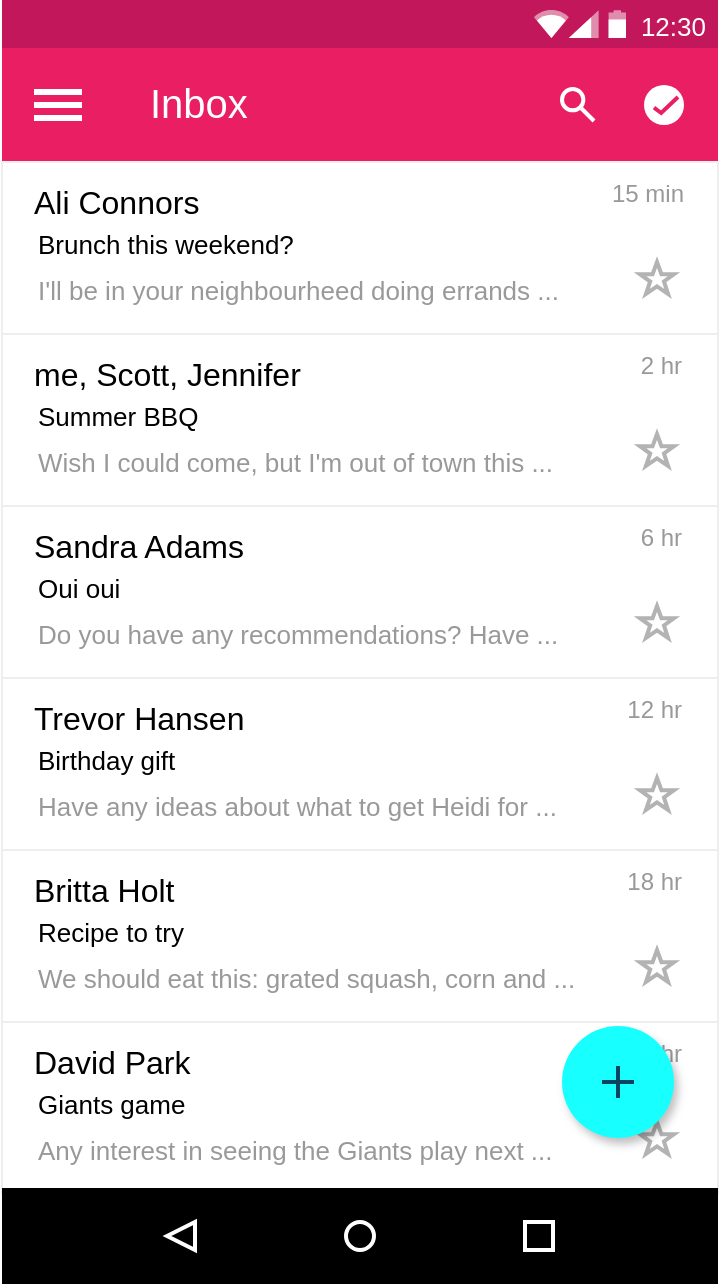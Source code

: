 <mxfile version="24.0.4" type="device">
  <diagram name="Sivu-1" id="Txyi9VL9VdtQyzSFgE_K">
    <mxGraphModel dx="1434" dy="854" grid="1" gridSize="10" guides="1" tooltips="1" connect="1" arrows="1" fold="1" page="1" pageScale="1" pageWidth="827" pageHeight="1169" math="0" shadow="0">
      <root>
        <mxCell id="0" />
        <mxCell id="1" parent="0" />
        <mxCell id="EKd9hur72PVPmYk2MiLA-2" value="" style="dashed=0;shape=rect;fillColor=#ffffff;strokeColor=none;" vertex="1" parent="1">
          <mxGeometry x="230" y="120" width="358" height="642" as="geometry" />
        </mxCell>
        <mxCell id="EKd9hur72PVPmYk2MiLA-3" value="12:30" style="dashed=0;shape=rect;fontSize=13;align=right;fillColor=#C2185B;strokeColor=none;fontColor=#FFFFFF;spacingRight=4;spacingTop=1;fontStyle=0;resizeWidth=1;whiteSpace=wrap;html=1;" vertex="1" parent="EKd9hur72PVPmYk2MiLA-2">
          <mxGeometry width="358" height="24" relative="1" as="geometry" />
        </mxCell>
        <mxCell id="EKd9hur72PVPmYk2MiLA-4" value="" style="dashed=0;shape=mxgraph.gmdl.top_bar;strokeColor=none;" vertex="1" parent="EKd9hur72PVPmYk2MiLA-3">
          <mxGeometry x="1" y="0.5" width="46" height="14" relative="1" as="geometry">
            <mxPoint x="-92" y="-7" as="offset" />
          </mxGeometry>
        </mxCell>
        <mxCell id="EKd9hur72PVPmYk2MiLA-5" value="Inbox" style="dashed=0;shape=rect;strokeColor=none;fillColor=#E91E63;resizeWidth=1;fontSize=20;fontColor=#FFFFFF;verticalAlign=middle;align=left;spacingLeft=72;spacingTop=-4;whiteSpace=wrap;html=1;" vertex="1" parent="EKd9hur72PVPmYk2MiLA-2">
          <mxGeometry width="358" height="57" relative="1" as="geometry">
            <mxPoint y="24" as="offset" />
          </mxGeometry>
        </mxCell>
        <mxCell id="EKd9hur72PVPmYk2MiLA-6" value="" style="dashed=0;shape=mxgraph.gmdl.preferences;strokeColor=#ffffff;strokeWidth=2;" vertex="1" parent="EKd9hur72PVPmYk2MiLA-5">
          <mxGeometry y="0.5" width="24" height="16" relative="1" as="geometry">
            <mxPoint x="16" y="-8" as="offset" />
          </mxGeometry>
        </mxCell>
        <mxCell id="EKd9hur72PVPmYk2MiLA-7" value="" style="dashed=0;shape=mxgraph.gmdl.search;strokeColor=#ffffff;fillColor=none;strokeWidth=2;" vertex="1" parent="EKd9hur72PVPmYk2MiLA-5">
          <mxGeometry x="1" y="0.5" width="16" height="16" relative="1" as="geometry">
            <mxPoint x="-78" y="-8" as="offset" />
          </mxGeometry>
        </mxCell>
        <mxCell id="EKd9hur72PVPmYk2MiLA-8" value="" style="ellipse;strokeColor=none;fillColor=#ffffff;" vertex="1" parent="EKd9hur72PVPmYk2MiLA-5">
          <mxGeometry x="1" y="0.5" width="20" height="20" relative="1" as="geometry">
            <mxPoint x="-37" y="-10" as="offset" />
          </mxGeometry>
        </mxCell>
        <mxCell id="EKd9hur72PVPmYk2MiLA-9" value="" style="dashed=0;shape=mxgraph.gmdl.check;strokeColor=#E91E63;fillColor=none;strokeWidth=2;" vertex="1" parent="EKd9hur72PVPmYk2MiLA-8">
          <mxGeometry x="5" y="6" width="12" height="8" as="geometry" />
        </mxCell>
        <mxCell id="EKd9hur72PVPmYk2MiLA-10" value="Ali Connors" style="shape=rect;fontSize=16;strokeColor=#eeeeee;fillColor=#ffffff;align=left;verticalAlign=top;spacing=16;spacingTop=-10;resizeWidth=1;whiteSpace=wrap;labelBorderColor=none;html=1;" vertex="1" parent="EKd9hur72PVPmYk2MiLA-2">
          <mxGeometry width="358" height="86" relative="1" as="geometry">
            <mxPoint y="81" as="offset" />
          </mxGeometry>
        </mxCell>
        <mxCell id="EKd9hur72PVPmYk2MiLA-11" value="Brunch this weekend?" style="text;fontSize=13;verticalAlign=middle;spacingLeft=16;resizeWidth=1;whiteSpace=wrap;html=1;" vertex="1" parent="EKd9hur72PVPmYk2MiLA-10">
          <mxGeometry width="300" height="20" relative="1" as="geometry">
            <mxPoint y="31" as="offset" />
          </mxGeometry>
        </mxCell>
        <mxCell id="EKd9hur72PVPmYk2MiLA-12" value="I&amp;#39;ll be in your neighbourheed doing errands ..." style="text;fontSize=13;verticalAlign=top;spacingLeft=16;fontColor=#999999;resizeWidth=1;whiteSpace=wrap;html=1;" vertex="1" parent="EKd9hur72PVPmYk2MiLA-10">
          <mxGeometry width="300" height="20" relative="1" as="geometry">
            <mxPoint y="50" as="offset" />
          </mxGeometry>
        </mxCell>
        <mxCell id="EKd9hur72PVPmYk2MiLA-13" value="15 min" style="text;fontSize=12;verticalAlign=top;spacingLeft=16;align=right;spacingTop=2;spacingRight=16;fontColor=#999999;html=1;" vertex="1" parent="EKd9hur72PVPmYk2MiLA-10">
          <mxGeometry x="1" width="80" height="20" relative="1" as="geometry">
            <mxPoint x="-80" as="offset" />
          </mxGeometry>
        </mxCell>
        <mxCell id="EKd9hur72PVPmYk2MiLA-14" value="" style="dashed=0;shape=mxgraph.gmdl.star;strokeColor=#B3B3B3;fillColor=#ffffff;strokeWidth=2;" vertex="1" parent="EKd9hur72PVPmYk2MiLA-10">
          <mxGeometry x="1" width="17" height="16" relative="1" as="geometry">
            <mxPoint x="-39" y="50" as="offset" />
          </mxGeometry>
        </mxCell>
        <mxCell id="EKd9hur72PVPmYk2MiLA-15" value="me, Scott, Jennifer" style="shape=rect;fontSize=16;strokeColor=#eeeeee;fillColor=#ffffff;align=left;verticalAlign=top;spacing=16;spacingTop=-10;resizeWidth=1;whiteSpace=wrap;html=1;" vertex="1" parent="EKd9hur72PVPmYk2MiLA-2">
          <mxGeometry width="358" height="86" relative="1" as="geometry">
            <mxPoint y="167" as="offset" />
          </mxGeometry>
        </mxCell>
        <mxCell id="EKd9hur72PVPmYk2MiLA-16" value="Summer BBQ" style="text;fontSize=13;verticalAlign=middle;spacingLeft=16;resizeWidth=1;whiteSpace=wrap;html=1;" vertex="1" parent="EKd9hur72PVPmYk2MiLA-15">
          <mxGeometry width="300" height="20" relative="1" as="geometry">
            <mxPoint y="31" as="offset" />
          </mxGeometry>
        </mxCell>
        <mxCell id="EKd9hur72PVPmYk2MiLA-17" value="Wish I could come, but I&amp;#39;m out of town this ..." style="text;fontSize=13;verticalAlign=top;spacingLeft=16;fontColor=#999999;resizeWidth=1;whiteSpace=wrap;html=1;" vertex="1" parent="EKd9hur72PVPmYk2MiLA-15">
          <mxGeometry width="300" height="20" relative="1" as="geometry">
            <mxPoint y="50" as="offset" />
          </mxGeometry>
        </mxCell>
        <mxCell id="EKd9hur72PVPmYk2MiLA-18" value="2 hr" style="text;fontSize=12;verticalAlign=top;spacingLeft=16;align=right;spacingTop=2;spacingRight=16;fontColor=#999999;whiteSpace=wrap;html=1;" vertex="1" parent="EKd9hur72PVPmYk2MiLA-15">
          <mxGeometry x="1" width="80" height="20" relative="1" as="geometry">
            <mxPoint x="-80" as="offset" />
          </mxGeometry>
        </mxCell>
        <mxCell id="EKd9hur72PVPmYk2MiLA-19" value="" style="dashed=0;shape=mxgraph.gmdl.star;strokeColor=#B3B3B3;fillColor=#ffffff;strokeWidth=2;" vertex="1" parent="EKd9hur72PVPmYk2MiLA-15">
          <mxGeometry x="1" width="17" height="16" relative="1" as="geometry">
            <mxPoint x="-39" y="50" as="offset" />
          </mxGeometry>
        </mxCell>
        <mxCell id="EKd9hur72PVPmYk2MiLA-20" value="Sandra Adams" style="shape=rect;fontSize=16;strokeColor=#eeeeee;fillColor=#ffffff;align=left;verticalAlign=top;spacing=16;spacingTop=-10;resizeWidth=1;whiteSpace=wrap;html=1;" vertex="1" parent="EKd9hur72PVPmYk2MiLA-2">
          <mxGeometry width="358" height="86" relative="1" as="geometry">
            <mxPoint y="253" as="offset" />
          </mxGeometry>
        </mxCell>
        <mxCell id="EKd9hur72PVPmYk2MiLA-21" value="Oui oui" style="text;fontSize=13;verticalAlign=middle;spacingLeft=16;resizeWidth=1;whiteSpace=wrap;html=1;" vertex="1" parent="EKd9hur72PVPmYk2MiLA-20">
          <mxGeometry width="300" height="20" relative="1" as="geometry">
            <mxPoint y="31" as="offset" />
          </mxGeometry>
        </mxCell>
        <mxCell id="EKd9hur72PVPmYk2MiLA-22" value="Do you have any recommendations? Have ..." style="text;fontSize=13;verticalAlign=top;spacingLeft=16;fontColor=#999999;resizeWidth=1;whiteSpace=wrap;html=1;" vertex="1" parent="EKd9hur72PVPmYk2MiLA-20">
          <mxGeometry width="300" height="20" relative="1" as="geometry">
            <mxPoint y="50" as="offset" />
          </mxGeometry>
        </mxCell>
        <mxCell id="EKd9hur72PVPmYk2MiLA-23" value="6 hr" style="text;fontSize=12;verticalAlign=top;spacingLeft=16;align=right;spacingTop=2;spacingRight=16;fontColor=#999999;whiteSpace=wrap;html=1;" vertex="1" parent="EKd9hur72PVPmYk2MiLA-20">
          <mxGeometry x="1" width="80" height="20" relative="1" as="geometry">
            <mxPoint x="-80" as="offset" />
          </mxGeometry>
        </mxCell>
        <mxCell id="EKd9hur72PVPmYk2MiLA-24" value="" style="dashed=0;shape=mxgraph.gmdl.star;strokeColor=#B3B3B3;fillColor=#ffffff;strokeWidth=2;" vertex="1" parent="EKd9hur72PVPmYk2MiLA-20">
          <mxGeometry x="1" width="17" height="16" relative="1" as="geometry">
            <mxPoint x="-39" y="50" as="offset" />
          </mxGeometry>
        </mxCell>
        <mxCell id="EKd9hur72PVPmYk2MiLA-25" value="Trevor Hansen" style="shape=rect;fontSize=16;strokeColor=#eeeeee;fillColor=#ffffff;align=left;verticalAlign=top;spacing=16;spacingTop=-10;resizeWidth=1;whiteSpace=wrap;html=1;" vertex="1" parent="EKd9hur72PVPmYk2MiLA-2">
          <mxGeometry width="358" height="86" relative="1" as="geometry">
            <mxPoint y="339" as="offset" />
          </mxGeometry>
        </mxCell>
        <mxCell id="EKd9hur72PVPmYk2MiLA-26" value="Birthday gift" style="text;fontSize=13;verticalAlign=middle;spacingLeft=16;resizeWidth=1;whiteSpace=wrap;html=1;" vertex="1" parent="EKd9hur72PVPmYk2MiLA-25">
          <mxGeometry width="300" height="20" relative="1" as="geometry">
            <mxPoint y="31" as="offset" />
          </mxGeometry>
        </mxCell>
        <mxCell id="EKd9hur72PVPmYk2MiLA-27" value="Have any ideas about what to get Heidi for ..." style="text;fontSize=13;verticalAlign=top;spacingLeft=16;fontColor=#999999;resizeWidth=1;whiteSpace=wrap;html=1;" vertex="1" parent="EKd9hur72PVPmYk2MiLA-25">
          <mxGeometry width="300" height="20" relative="1" as="geometry">
            <mxPoint y="50" as="offset" />
          </mxGeometry>
        </mxCell>
        <mxCell id="EKd9hur72PVPmYk2MiLA-28" value="12 hr" style="text;fontSize=12;verticalAlign=top;spacingLeft=16;align=right;spacingTop=2;spacingRight=16;fontColor=#999999;whiteSpace=wrap;html=1;" vertex="1" parent="EKd9hur72PVPmYk2MiLA-25">
          <mxGeometry x="1" width="80" height="20" relative="1" as="geometry">
            <mxPoint x="-80" as="offset" />
          </mxGeometry>
        </mxCell>
        <mxCell id="EKd9hur72PVPmYk2MiLA-29" value="" style="dashed=0;shape=mxgraph.gmdl.star;strokeColor=#B3B3B3;fillColor=#ffffff;strokeWidth=2;" vertex="1" parent="EKd9hur72PVPmYk2MiLA-25">
          <mxGeometry x="1" width="17" height="16" relative="1" as="geometry">
            <mxPoint x="-39" y="50" as="offset" />
          </mxGeometry>
        </mxCell>
        <mxCell id="EKd9hur72PVPmYk2MiLA-30" value="Britta Holt" style="shape=rect;fontSize=16;strokeColor=#eeeeee;fillColor=#ffffff;align=left;verticalAlign=top;spacing=16;spacingTop=-10;resizeWidth=1;whiteSpace=wrap;html=1;" vertex="1" parent="EKd9hur72PVPmYk2MiLA-2">
          <mxGeometry width="358" height="86" relative="1" as="geometry">
            <mxPoint y="425" as="offset" />
          </mxGeometry>
        </mxCell>
        <mxCell id="EKd9hur72PVPmYk2MiLA-31" value="Recipe to try" style="text;fontSize=13;verticalAlign=middle;spacingLeft=16;resizeWidth=1;whiteSpace=wrap;html=1;" vertex="1" parent="EKd9hur72PVPmYk2MiLA-30">
          <mxGeometry width="300" height="20" relative="1" as="geometry">
            <mxPoint y="31" as="offset" />
          </mxGeometry>
        </mxCell>
        <mxCell id="EKd9hur72PVPmYk2MiLA-32" value="We should eat this: grated squash, corn and ..." style="text;fontSize=13;verticalAlign=top;spacingLeft=16;fontColor=#999999;resizeWidth=1;whiteSpace=wrap;html=1;" vertex="1" parent="EKd9hur72PVPmYk2MiLA-30">
          <mxGeometry width="300" height="20" relative="1" as="geometry">
            <mxPoint y="50" as="offset" />
          </mxGeometry>
        </mxCell>
        <mxCell id="EKd9hur72PVPmYk2MiLA-33" value="18 hr" style="text;fontSize=12;verticalAlign=top;spacingLeft=16;align=right;spacingTop=2;spacingRight=16;fontColor=#999999;whiteSpace=wrap;html=1;" vertex="1" parent="EKd9hur72PVPmYk2MiLA-30">
          <mxGeometry x="1" width="80" height="20" relative="1" as="geometry">
            <mxPoint x="-80" as="offset" />
          </mxGeometry>
        </mxCell>
        <mxCell id="EKd9hur72PVPmYk2MiLA-34" value="" style="dashed=0;shape=mxgraph.gmdl.star;strokeColor=#B3B3B3;fillColor=#ffffff;strokeWidth=2;" vertex="1" parent="EKd9hur72PVPmYk2MiLA-30">
          <mxGeometry x="1" width="17" height="16" relative="1" as="geometry">
            <mxPoint x="-39" y="50" as="offset" />
          </mxGeometry>
        </mxCell>
        <mxCell id="EKd9hur72PVPmYk2MiLA-35" value="David Park" style="shape=rect;fontSize=16;strokeColor=#eeeeee;fillColor=#ffffff;align=left;verticalAlign=top;spacing=16;spacingTop=-10;resizeWidth=1;whiteSpace=wrap;html=1;" vertex="1" parent="EKd9hur72PVPmYk2MiLA-2">
          <mxGeometry width="358" height="86" relative="1" as="geometry">
            <mxPoint y="511" as="offset" />
          </mxGeometry>
        </mxCell>
        <mxCell id="EKd9hur72PVPmYk2MiLA-36" value="Giants game" style="text;fontSize=13;verticalAlign=middle;spacingLeft=16;resizeWidth=1;whiteSpace=wrap;html=1;" vertex="1" parent="EKd9hur72PVPmYk2MiLA-35">
          <mxGeometry width="300" height="20" relative="1" as="geometry">
            <mxPoint y="31" as="offset" />
          </mxGeometry>
        </mxCell>
        <mxCell id="EKd9hur72PVPmYk2MiLA-37" value="Any interest in seeing the Giants play next ..." style="text;fontSize=13;verticalAlign=top;spacingLeft=16;fontColor=#999999;resizeWidth=1;whiteSpace=wrap;html=1;" vertex="1" parent="EKd9hur72PVPmYk2MiLA-35">
          <mxGeometry width="300" height="20" relative="1" as="geometry">
            <mxPoint y="50" as="offset" />
          </mxGeometry>
        </mxCell>
        <mxCell id="EKd9hur72PVPmYk2MiLA-38" value="23 hr" style="text;fontSize=12;verticalAlign=top;spacingLeft=16;align=right;spacingTop=2;spacingRight=16;fontColor=#999999;whiteSpace=wrap;html=1;" vertex="1" parent="EKd9hur72PVPmYk2MiLA-35">
          <mxGeometry x="1" width="80" height="20" relative="1" as="geometry">
            <mxPoint x="-80" as="offset" />
          </mxGeometry>
        </mxCell>
        <mxCell id="EKd9hur72PVPmYk2MiLA-39" value="" style="dashed=0;shape=mxgraph.gmdl.star;strokeColor=#B3B3B3;fillColor=#ffffff;strokeWidth=2;" vertex="1" parent="EKd9hur72PVPmYk2MiLA-35">
          <mxGeometry x="1" width="17" height="16" relative="1" as="geometry">
            <mxPoint x="-39" y="50" as="offset" />
          </mxGeometry>
        </mxCell>
        <mxCell id="EKd9hur72PVPmYk2MiLA-40" value="" style="shape=ellipse;strokeColor=none;fillColor=#18FFFF;shadow=1;" vertex="1" parent="EKd9hur72PVPmYk2MiLA-2">
          <mxGeometry x="1" y="1" width="56" height="56" relative="1" as="geometry">
            <mxPoint x="-78" y="-129" as="offset" />
          </mxGeometry>
        </mxCell>
        <mxCell id="EKd9hur72PVPmYk2MiLA-41" value="" style="dashed=0;shape=mxgraph.gmdl.plus;strokeColor=#084560;strokeWidth=2;" vertex="1" parent="EKd9hur72PVPmYk2MiLA-40">
          <mxGeometry x="20" y="20" width="16" height="16" as="geometry" />
        </mxCell>
        <mxCell id="EKd9hur72PVPmYk2MiLA-42" value="" style="dashed=0;shape=rect;strokeColor=none;fillColor=#000000;resizeWidth=1;" vertex="1" parent="EKd9hur72PVPmYk2MiLA-2">
          <mxGeometry y="1" width="358" height="48" relative="1" as="geometry">
            <mxPoint y="-48" as="offset" />
          </mxGeometry>
        </mxCell>
        <mxCell id="EKd9hur72PVPmYk2MiLA-43" value="" style="dashed=0;shape=mxgraph.gmdl.back;strokeColor=#ffffff;fillColor=#000000;strokeWidth=2;" vertex="1" parent="EKd9hur72PVPmYk2MiLA-42">
          <mxGeometry x="0.25" y="0.5" width="14" height="14" relative="1" as="geometry">
            <mxPoint x="-7" y="-7" as="offset" />
          </mxGeometry>
        </mxCell>
        <mxCell id="EKd9hur72PVPmYk2MiLA-44" value="" style="shape=ellipse;strokeColor=#ffffff;fillColor=#000000;strokeWidth=2;" vertex="1" parent="EKd9hur72PVPmYk2MiLA-42">
          <mxGeometry x="0.5" y="0.5" width="14" height="14" relative="1" as="geometry">
            <mxPoint x="-7" y="-7" as="offset" />
          </mxGeometry>
        </mxCell>
        <mxCell id="EKd9hur72PVPmYk2MiLA-45" value="" style="shape=rect;strokeColor=#ffffff;fillColor=#000000;strokeWidth=2;" vertex="1" parent="EKd9hur72PVPmYk2MiLA-42">
          <mxGeometry x="0.75" y="0.5" width="14" height="14" relative="1" as="geometry">
            <mxPoint x="-7" y="-7" as="offset" />
          </mxGeometry>
        </mxCell>
      </root>
    </mxGraphModel>
  </diagram>
</mxfile>
